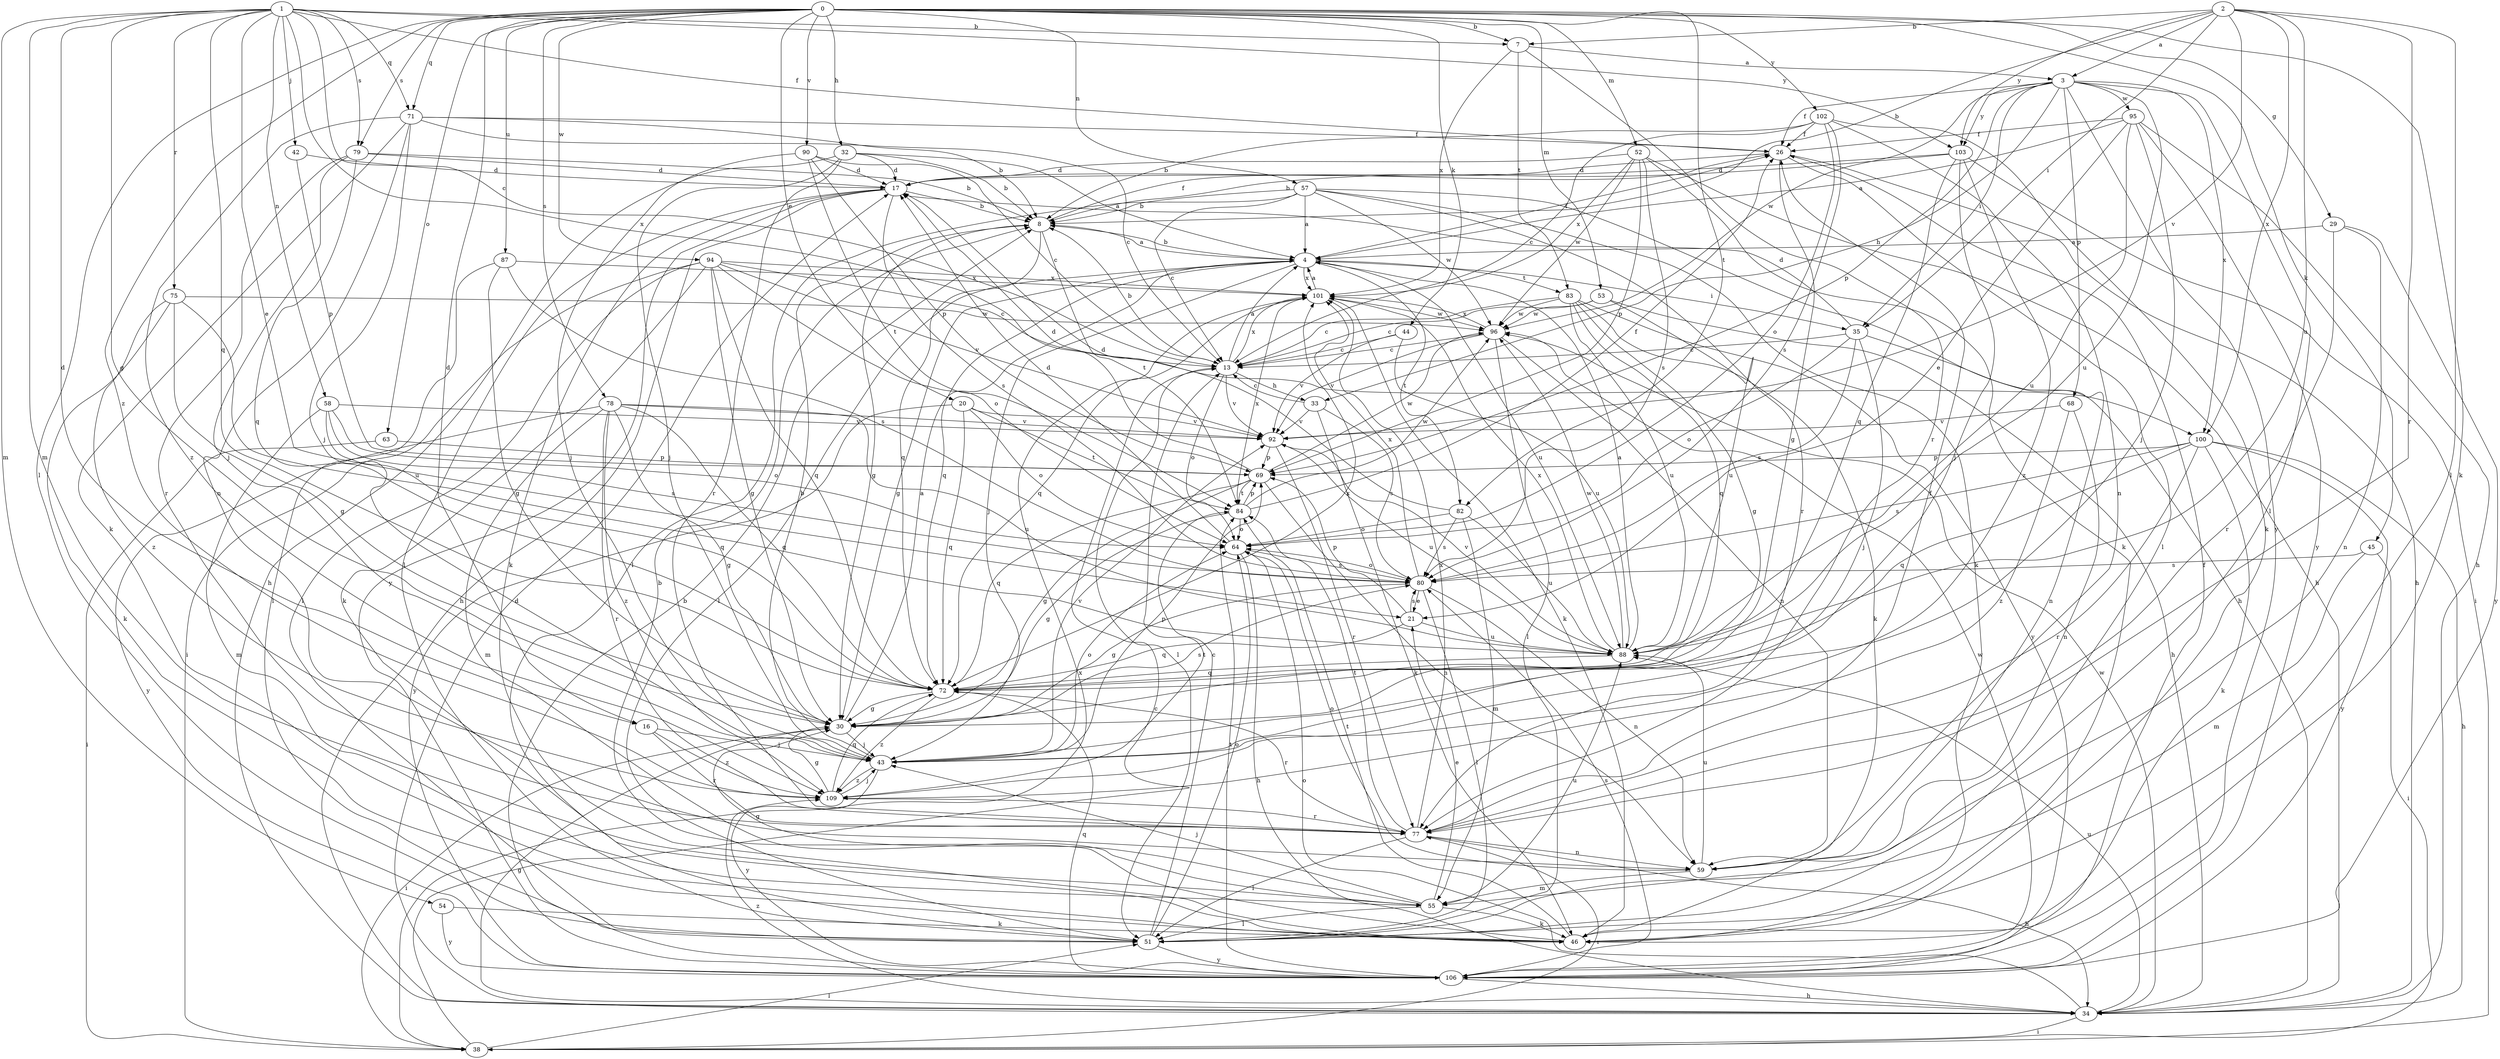 strict digraph  {
0;
1;
2;
3;
4;
7;
8;
13;
16;
17;
20;
21;
26;
29;
30;
32;
33;
34;
35;
38;
42;
43;
44;
45;
46;
51;
52;
53;
54;
55;
57;
58;
59;
63;
64;
68;
69;
71;
72;
75;
77;
78;
79;
80;
82;
83;
84;
87;
88;
90;
92;
94;
95;
96;
100;
101;
102;
103;
106;
109;
0 -> 7  [label=b];
0 -> 16  [label=d];
0 -> 20  [label=e];
0 -> 29  [label=g];
0 -> 32  [label=h];
0 -> 44  [label=k];
0 -> 45  [label=k];
0 -> 46  [label=k];
0 -> 51  [label=l];
0 -> 52  [label=m];
0 -> 53  [label=m];
0 -> 57  [label=n];
0 -> 63  [label=o];
0 -> 71  [label=q];
0 -> 78  [label=s];
0 -> 79  [label=s];
0 -> 82  [label=t];
0 -> 87  [label=u];
0 -> 90  [label=v];
0 -> 94  [label=w];
0 -> 102  [label=y];
0 -> 109  [label=z];
1 -> 7  [label=b];
1 -> 13  [label=c];
1 -> 16  [label=d];
1 -> 21  [label=e];
1 -> 26  [label=f];
1 -> 30  [label=g];
1 -> 42  [label=j];
1 -> 54  [label=m];
1 -> 55  [label=m];
1 -> 58  [label=n];
1 -> 71  [label=q];
1 -> 72  [label=q];
1 -> 75  [label=r];
1 -> 79  [label=s];
1 -> 100  [label=x];
1 -> 103  [label=y];
2 -> 3  [label=a];
2 -> 7  [label=b];
2 -> 8  [label=b];
2 -> 35  [label=i];
2 -> 51  [label=l];
2 -> 77  [label=r];
2 -> 88  [label=u];
2 -> 92  [label=v];
2 -> 100  [label=x];
2 -> 103  [label=y];
3 -> 26  [label=f];
3 -> 33  [label=h];
3 -> 35  [label=i];
3 -> 51  [label=l];
3 -> 68  [label=p];
3 -> 69  [label=p];
3 -> 88  [label=u];
3 -> 95  [label=w];
3 -> 96  [label=w];
3 -> 100  [label=x];
3 -> 103  [label=y];
3 -> 106  [label=y];
4 -> 8  [label=b];
4 -> 26  [label=f];
4 -> 30  [label=g];
4 -> 35  [label=i];
4 -> 43  [label=j];
4 -> 51  [label=l];
4 -> 72  [label=q];
4 -> 82  [label=t];
4 -> 83  [label=t];
4 -> 88  [label=u];
4 -> 101  [label=x];
7 -> 3  [label=a];
7 -> 77  [label=r];
7 -> 83  [label=t];
7 -> 101  [label=x];
8 -> 4  [label=a];
8 -> 26  [label=f];
8 -> 30  [label=g];
8 -> 72  [label=q];
8 -> 84  [label=t];
13 -> 4  [label=a];
13 -> 8  [label=b];
13 -> 33  [label=h];
13 -> 51  [label=l];
13 -> 64  [label=o];
13 -> 92  [label=v];
13 -> 101  [label=x];
16 -> 43  [label=j];
16 -> 77  [label=r];
16 -> 109  [label=z];
17 -> 8  [label=b];
17 -> 34  [label=h];
17 -> 46  [label=k];
17 -> 51  [label=l];
17 -> 80  [label=s];
17 -> 106  [label=y];
20 -> 64  [label=o];
20 -> 72  [label=q];
20 -> 84  [label=t];
20 -> 92  [label=v];
20 -> 106  [label=y];
21 -> 69  [label=p];
21 -> 72  [label=q];
21 -> 80  [label=s];
21 -> 88  [label=u];
26 -> 17  [label=d];
26 -> 30  [label=g];
26 -> 34  [label=h];
26 -> 51  [label=l];
29 -> 4  [label=a];
29 -> 59  [label=n];
29 -> 77  [label=r];
29 -> 106  [label=y];
30 -> 4  [label=a];
30 -> 38  [label=i];
30 -> 43  [label=j];
30 -> 80  [label=s];
32 -> 4  [label=a];
32 -> 8  [label=b];
32 -> 17  [label=d];
32 -> 34  [label=h];
32 -> 43  [label=j];
32 -> 77  [label=r];
33 -> 13  [label=c];
33 -> 46  [label=k];
33 -> 80  [label=s];
33 -> 92  [label=v];
34 -> 17  [label=d];
34 -> 30  [label=g];
34 -> 38  [label=i];
34 -> 64  [label=o];
34 -> 88  [label=u];
34 -> 96  [label=w];
34 -> 109  [label=z];
35 -> 13  [label=c];
35 -> 17  [label=d];
35 -> 43  [label=j];
35 -> 59  [label=n];
35 -> 64  [label=o];
35 -> 80  [label=s];
38 -> 13  [label=c];
38 -> 51  [label=l];
38 -> 77  [label=r];
38 -> 101  [label=x];
42 -> 17  [label=d];
42 -> 69  [label=p];
43 -> 8  [label=b];
43 -> 64  [label=o];
43 -> 69  [label=p];
43 -> 92  [label=v];
43 -> 106  [label=y];
43 -> 109  [label=z];
44 -> 13  [label=c];
44 -> 88  [label=u];
44 -> 92  [label=v];
45 -> 38  [label=i];
45 -> 55  [label=m];
45 -> 80  [label=s];
46 -> 8  [label=b];
46 -> 84  [label=t];
51 -> 13  [label=c];
51 -> 64  [label=o];
51 -> 106  [label=y];
52 -> 17  [label=d];
52 -> 34  [label=h];
52 -> 46  [label=k];
52 -> 69  [label=p];
52 -> 80  [label=s];
52 -> 96  [label=w];
52 -> 101  [label=x];
53 -> 13  [label=c];
53 -> 34  [label=h];
53 -> 88  [label=u];
53 -> 96  [label=w];
54 -> 46  [label=k];
54 -> 106  [label=y];
55 -> 21  [label=e];
55 -> 30  [label=g];
55 -> 43  [label=j];
55 -> 46  [label=k];
55 -> 51  [label=l];
55 -> 88  [label=u];
57 -> 4  [label=a];
57 -> 8  [label=b];
57 -> 13  [label=c];
57 -> 34  [label=h];
57 -> 46  [label=k];
57 -> 51  [label=l];
57 -> 77  [label=r];
57 -> 96  [label=w];
58 -> 55  [label=m];
58 -> 64  [label=o];
58 -> 72  [label=q];
58 -> 80  [label=s];
58 -> 92  [label=v];
59 -> 55  [label=m];
59 -> 64  [label=o];
59 -> 88  [label=u];
63 -> 38  [label=i];
63 -> 69  [label=p];
64 -> 17  [label=d];
64 -> 34  [label=h];
64 -> 80  [label=s];
68 -> 59  [label=n];
68 -> 92  [label=v];
68 -> 109  [label=z];
69 -> 17  [label=d];
69 -> 30  [label=g];
69 -> 59  [label=n];
69 -> 72  [label=q];
69 -> 84  [label=t];
69 -> 96  [label=w];
71 -> 8  [label=b];
71 -> 13  [label=c];
71 -> 26  [label=f];
71 -> 43  [label=j];
71 -> 46  [label=k];
71 -> 59  [label=n];
71 -> 109  [label=z];
72 -> 30  [label=g];
72 -> 77  [label=r];
72 -> 101  [label=x];
72 -> 109  [label=z];
75 -> 30  [label=g];
75 -> 46  [label=k];
75 -> 88  [label=u];
75 -> 96  [label=w];
75 -> 109  [label=z];
77 -> 26  [label=f];
77 -> 34  [label=h];
77 -> 51  [label=l];
77 -> 59  [label=n];
77 -> 84  [label=t];
77 -> 101  [label=x];
78 -> 30  [label=g];
78 -> 55  [label=m];
78 -> 72  [label=q];
78 -> 77  [label=r];
78 -> 88  [label=u];
78 -> 92  [label=v];
78 -> 106  [label=y];
78 -> 109  [label=z];
79 -> 8  [label=b];
79 -> 17  [label=d];
79 -> 43  [label=j];
79 -> 72  [label=q];
79 -> 77  [label=r];
80 -> 21  [label=e];
80 -> 30  [label=g];
80 -> 51  [label=l];
80 -> 59  [label=n];
80 -> 64  [label=o];
80 -> 101  [label=x];
82 -> 17  [label=d];
82 -> 55  [label=m];
82 -> 64  [label=o];
82 -> 80  [label=s];
82 -> 88  [label=u];
83 -> 13  [label=c];
83 -> 30  [label=g];
83 -> 46  [label=k];
83 -> 72  [label=q];
83 -> 88  [label=u];
83 -> 96  [label=w];
83 -> 106  [label=y];
84 -> 26  [label=f];
84 -> 30  [label=g];
84 -> 64  [label=o];
84 -> 69  [label=p];
84 -> 96  [label=w];
84 -> 101  [label=x];
87 -> 30  [label=g];
87 -> 51  [label=l];
87 -> 80  [label=s];
87 -> 101  [label=x];
88 -> 4  [label=a];
88 -> 72  [label=q];
88 -> 92  [label=v];
88 -> 96  [label=w];
88 -> 101  [label=x];
90 -> 13  [label=c];
90 -> 17  [label=d];
90 -> 43  [label=j];
90 -> 69  [label=p];
90 -> 84  [label=t];
92 -> 69  [label=p];
92 -> 77  [label=r];
92 -> 88  [label=u];
94 -> 13  [label=c];
94 -> 30  [label=g];
94 -> 38  [label=i];
94 -> 46  [label=k];
94 -> 51  [label=l];
94 -> 64  [label=o];
94 -> 72  [label=q];
94 -> 92  [label=v];
94 -> 101  [label=x];
95 -> 4  [label=a];
95 -> 21  [label=e];
95 -> 26  [label=f];
95 -> 34  [label=h];
95 -> 43  [label=j];
95 -> 88  [label=u];
95 -> 106  [label=y];
96 -> 13  [label=c];
96 -> 51  [label=l];
96 -> 59  [label=n];
96 -> 92  [label=v];
96 -> 101  [label=x];
100 -> 34  [label=h];
100 -> 46  [label=k];
100 -> 69  [label=p];
100 -> 72  [label=q];
100 -> 77  [label=r];
100 -> 80  [label=s];
100 -> 106  [label=y];
101 -> 4  [label=a];
101 -> 46  [label=k];
101 -> 72  [label=q];
101 -> 96  [label=w];
102 -> 8  [label=b];
102 -> 13  [label=c];
102 -> 26  [label=f];
102 -> 46  [label=k];
102 -> 59  [label=n];
102 -> 64  [label=o];
102 -> 80  [label=s];
103 -> 8  [label=b];
103 -> 17  [label=d];
103 -> 38  [label=i];
103 -> 43  [label=j];
103 -> 72  [label=q];
103 -> 109  [label=z];
106 -> 8  [label=b];
106 -> 26  [label=f];
106 -> 34  [label=h];
106 -> 72  [label=q];
106 -> 80  [label=s];
106 -> 84  [label=t];
106 -> 96  [label=w];
109 -> 30  [label=g];
109 -> 43  [label=j];
109 -> 72  [label=q];
109 -> 77  [label=r];
109 -> 84  [label=t];
}
